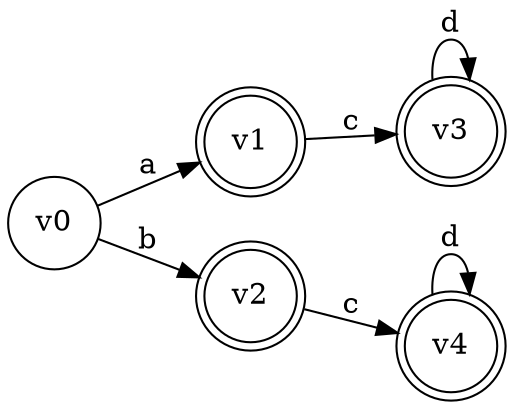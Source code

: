 digraph DFA {
	graph [rankdir="LR"];
	node [shape="circle"];
	0 [label="v0" isInitial=true isAccepting=false isError=false];
	1 [label="v1" isInitial=false isAccepting=true isError=false shape="doublecircle"];
	2 [label="v2" isInitial=false isAccepting=true isError=false shape="doublecircle"];
	3 [label="v3" isInitial=false isAccepting=true isError=false shape="doublecircle"];
	4 [label="v4" isInitial=false isAccepting=true isError=false shape="doublecircle"];
	0 -> 1 [label="a" letter="a"];
	1 -> 3 [label="c" letter="c"];
	3 -> 3 [label="d" letter="d"];
	0 -> 2 [label="b" letter="b"];
	2 -> 4 [label="c" letter="c"];
	4 -> 4 [label="d" letter="d"];
}
